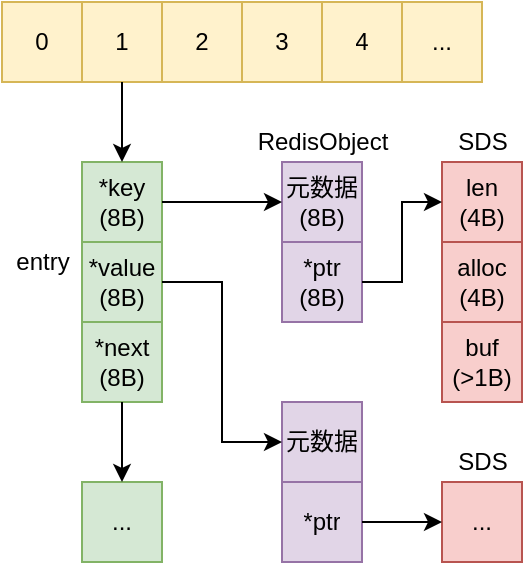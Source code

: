 <mxfile version="14.5.1" type="device"><diagram id="C5RBs43oDa-KdzZeNtuy" name="Page-1"><mxGraphModel dx="982" dy="574" grid="1" gridSize="10" guides="1" tooltips="1" connect="1" arrows="1" fold="1" page="1" pageScale="1" pageWidth="827" pageHeight="1169" math="0" shadow="0"><root><mxCell id="WIyWlLk6GJQsqaUBKTNV-0"/><mxCell id="WIyWlLk6GJQsqaUBKTNV-1" parent="WIyWlLk6GJQsqaUBKTNV-0"/><mxCell id="IldXduASX3W7yoKn8jcV-0" value="" style="shape=table;html=1;whiteSpace=wrap;startSize=0;container=1;collapsible=0;childLayout=tableLayout;fillColor=#fff2cc;strokeColor=#d6b656;" vertex="1" parent="WIyWlLk6GJQsqaUBKTNV-1"><mxGeometry x="200" y="160" width="240" height="40" as="geometry"/></mxCell><mxCell id="IldXduASX3W7yoKn8jcV-1" value="" style="shape=partialRectangle;html=1;whiteSpace=wrap;collapsible=0;dropTarget=0;pointerEvents=0;fillColor=none;top=0;left=0;bottom=0;right=0;points=[[0,0.5],[1,0.5]];portConstraint=eastwest;" vertex="1" parent="IldXduASX3W7yoKn8jcV-0"><mxGeometry width="240" height="40" as="geometry"/></mxCell><mxCell id="IldXduASX3W7yoKn8jcV-2" value="0" style="shape=partialRectangle;html=1;whiteSpace=wrap;connectable=0;overflow=hidden;fillColor=none;top=0;left=0;bottom=0;right=0;" vertex="1" parent="IldXduASX3W7yoKn8jcV-1"><mxGeometry width="40" height="40" as="geometry"/></mxCell><mxCell id="IldXduASX3W7yoKn8jcV-3" value="1" style="shape=partialRectangle;html=1;whiteSpace=wrap;connectable=0;overflow=hidden;fillColor=none;top=0;left=0;bottom=0;right=0;" vertex="1" parent="IldXduASX3W7yoKn8jcV-1"><mxGeometry x="40" width="40" height="40" as="geometry"/></mxCell><mxCell id="IldXduASX3W7yoKn8jcV-4" value="2" style="shape=partialRectangle;html=1;whiteSpace=wrap;connectable=0;overflow=hidden;fillColor=none;top=0;left=0;bottom=0;right=0;" vertex="1" parent="IldXduASX3W7yoKn8jcV-1"><mxGeometry x="80" width="40" height="40" as="geometry"/></mxCell><mxCell id="IldXduASX3W7yoKn8jcV-5" value="3" style="shape=partialRectangle;html=1;whiteSpace=wrap;connectable=0;overflow=hidden;fillColor=none;top=0;left=0;bottom=0;right=0;" vertex="1" parent="IldXduASX3W7yoKn8jcV-1"><mxGeometry x="120" width="40" height="40" as="geometry"/></mxCell><mxCell id="IldXduASX3W7yoKn8jcV-6" value="4" style="shape=partialRectangle;html=1;whiteSpace=wrap;connectable=0;overflow=hidden;fillColor=none;top=0;left=0;bottom=0;right=0;" vertex="1" parent="IldXduASX3W7yoKn8jcV-1"><mxGeometry x="160" width="40" height="40" as="geometry"/></mxCell><mxCell id="IldXduASX3W7yoKn8jcV-7" value="..." style="shape=partialRectangle;html=1;whiteSpace=wrap;connectable=0;overflow=hidden;fillColor=none;top=0;left=0;bottom=0;right=0;" vertex="1" parent="IldXduASX3W7yoKn8jcV-1"><mxGeometry x="200" width="40" height="40" as="geometry"/></mxCell><mxCell id="IldXduASX3W7yoKn8jcV-15" value="" style="shape=table;html=1;whiteSpace=wrap;startSize=0;container=1;collapsible=0;childLayout=tableLayout;fillColor=#d5e8d4;strokeColor=#82b366;" vertex="1" parent="WIyWlLk6GJQsqaUBKTNV-1"><mxGeometry x="240" y="240" width="40" height="120" as="geometry"/></mxCell><mxCell id="IldXduASX3W7yoKn8jcV-16" value="" style="shape=partialRectangle;html=1;whiteSpace=wrap;collapsible=0;dropTarget=0;pointerEvents=0;fillColor=none;top=0;left=0;bottom=0;right=0;points=[[0,0.5],[1,0.5]];portConstraint=eastwest;" vertex="1" parent="IldXduASX3W7yoKn8jcV-15"><mxGeometry width="40" height="40" as="geometry"/></mxCell><mxCell id="IldXduASX3W7yoKn8jcV-17" value="*key&lt;br&gt;(8B)" style="shape=partialRectangle;html=1;whiteSpace=wrap;connectable=0;overflow=hidden;fillColor=none;top=0;left=0;bottom=0;right=0;" vertex="1" parent="IldXduASX3W7yoKn8jcV-16"><mxGeometry width="40" height="40" as="geometry"/></mxCell><mxCell id="IldXduASX3W7yoKn8jcV-18" value="" style="shape=partialRectangle;html=1;whiteSpace=wrap;collapsible=0;dropTarget=0;pointerEvents=0;fillColor=none;top=0;left=0;bottom=0;right=0;points=[[0,0.5],[1,0.5]];portConstraint=eastwest;" vertex="1" parent="IldXduASX3W7yoKn8jcV-15"><mxGeometry y="40" width="40" height="40" as="geometry"/></mxCell><mxCell id="IldXduASX3W7yoKn8jcV-19" value="*value&lt;br&gt;(8B)" style="shape=partialRectangle;html=1;whiteSpace=wrap;connectable=0;overflow=hidden;fillColor=none;top=0;left=0;bottom=0;right=0;" vertex="1" parent="IldXduASX3W7yoKn8jcV-18"><mxGeometry width="40" height="40" as="geometry"/></mxCell><mxCell id="IldXduASX3W7yoKn8jcV-20" value="" style="shape=partialRectangle;html=1;whiteSpace=wrap;collapsible=0;dropTarget=0;pointerEvents=0;fillColor=none;top=0;left=0;bottom=0;right=0;points=[[0,0.5],[1,0.5]];portConstraint=eastwest;" vertex="1" parent="IldXduASX3W7yoKn8jcV-15"><mxGeometry y="80" width="40" height="40" as="geometry"/></mxCell><mxCell id="IldXduASX3W7yoKn8jcV-21" value="*next&lt;br&gt;(8B)" style="shape=partialRectangle;html=1;whiteSpace=wrap;connectable=0;overflow=hidden;fillColor=none;top=0;left=0;bottom=0;right=0;" vertex="1" parent="IldXduASX3W7yoKn8jcV-20"><mxGeometry width="40" height="40" as="geometry"/></mxCell><mxCell id="IldXduASX3W7yoKn8jcV-22" value="" style="shape=table;html=1;whiteSpace=wrap;startSize=0;container=1;collapsible=0;childLayout=tableLayout;fillColor=#d5e8d4;strokeColor=#82b366;" vertex="1" parent="WIyWlLk6GJQsqaUBKTNV-1"><mxGeometry x="240" y="400" width="40" height="40" as="geometry"/></mxCell><mxCell id="IldXduASX3W7yoKn8jcV-23" value="" style="shape=partialRectangle;html=1;whiteSpace=wrap;collapsible=0;dropTarget=0;pointerEvents=0;fillColor=none;top=0;left=0;bottom=0;right=0;points=[[0,0.5],[1,0.5]];portConstraint=eastwest;" vertex="1" parent="IldXduASX3W7yoKn8jcV-22"><mxGeometry width="40" height="40" as="geometry"/></mxCell><mxCell id="IldXduASX3W7yoKn8jcV-24" value="..." style="shape=partialRectangle;html=1;whiteSpace=wrap;connectable=0;overflow=hidden;fillColor=none;top=0;left=0;bottom=0;right=0;" vertex="1" parent="IldXduASX3W7yoKn8jcV-23"><mxGeometry width="40" height="40" as="geometry"/></mxCell><mxCell id="IldXduASX3W7yoKn8jcV-29" value="" style="endArrow=classic;html=1;exitX=0.5;exitY=1;exitDx=0;exitDy=0;exitPerimeter=0;" edge="1" parent="WIyWlLk6GJQsqaUBKTNV-1" source="IldXduASX3W7yoKn8jcV-20" target="IldXduASX3W7yoKn8jcV-23"><mxGeometry width="50" height="50" relative="1" as="geometry"><mxPoint x="420" y="330" as="sourcePoint"/><mxPoint x="470" y="280" as="targetPoint"/></mxGeometry></mxCell><mxCell id="IldXduASX3W7yoKn8jcV-30" value="" style="endArrow=classic;html=1;" edge="1" parent="WIyWlLk6GJQsqaUBKTNV-1" target="IldXduASX3W7yoKn8jcV-16"><mxGeometry width="50" height="50" relative="1" as="geometry"><mxPoint x="260" y="200" as="sourcePoint"/><mxPoint x="470" y="280" as="targetPoint"/></mxGeometry></mxCell><mxCell id="IldXduASX3W7yoKn8jcV-31" value="" style="shape=table;html=1;whiteSpace=wrap;startSize=0;container=1;collapsible=0;childLayout=tableLayout;fillColor=#e1d5e7;strokeColor=#9673a6;" vertex="1" parent="WIyWlLk6GJQsqaUBKTNV-1"><mxGeometry x="340" y="240" width="40" height="80" as="geometry"/></mxCell><mxCell id="IldXduASX3W7yoKn8jcV-32" value="" style="shape=partialRectangle;html=1;whiteSpace=wrap;collapsible=0;dropTarget=0;pointerEvents=0;fillColor=none;top=0;left=0;bottom=0;right=0;points=[[0,0.5],[1,0.5]];portConstraint=eastwest;" vertex="1" parent="IldXduASX3W7yoKn8jcV-31"><mxGeometry width="40" height="40" as="geometry"/></mxCell><mxCell id="IldXduASX3W7yoKn8jcV-33" value="元数据&lt;br&gt;(8B)" style="shape=partialRectangle;html=1;whiteSpace=wrap;connectable=0;overflow=hidden;fillColor=none;top=0;left=0;bottom=0;right=0;" vertex="1" parent="IldXduASX3W7yoKn8jcV-32"><mxGeometry width="40" height="40" as="geometry"/></mxCell><mxCell id="IldXduASX3W7yoKn8jcV-34" value="" style="shape=partialRectangle;html=1;whiteSpace=wrap;collapsible=0;dropTarget=0;pointerEvents=0;fillColor=none;top=0;left=0;bottom=0;right=0;points=[[0,0.5],[1,0.5]];portConstraint=eastwest;" vertex="1" parent="IldXduASX3W7yoKn8jcV-31"><mxGeometry y="40" width="40" height="40" as="geometry"/></mxCell><mxCell id="IldXduASX3W7yoKn8jcV-35" value="*ptr&lt;br&gt;(8B)" style="shape=partialRectangle;html=1;whiteSpace=wrap;connectable=0;overflow=hidden;fillColor=none;top=0;left=0;bottom=0;right=0;" vertex="1" parent="IldXduASX3W7yoKn8jcV-34"><mxGeometry width="40" height="40" as="geometry"/></mxCell><mxCell id="IldXduASX3W7yoKn8jcV-45" value="" style="shape=table;html=1;whiteSpace=wrap;startSize=0;container=1;collapsible=0;childLayout=tableLayout;fillColor=#e1d5e7;strokeColor=#9673a6;" vertex="1" parent="WIyWlLk6GJQsqaUBKTNV-1"><mxGeometry x="340" y="360" width="40" height="80" as="geometry"/></mxCell><mxCell id="IldXduASX3W7yoKn8jcV-46" value="" style="shape=partialRectangle;html=1;whiteSpace=wrap;collapsible=0;dropTarget=0;pointerEvents=0;fillColor=none;top=0;left=0;bottom=0;right=0;points=[[0,0.5],[1,0.5]];portConstraint=eastwest;" vertex="1" parent="IldXduASX3W7yoKn8jcV-45"><mxGeometry width="40" height="40" as="geometry"/></mxCell><mxCell id="IldXduASX3W7yoKn8jcV-47" value="元数据" style="shape=partialRectangle;html=1;whiteSpace=wrap;connectable=0;overflow=hidden;fillColor=none;top=0;left=0;bottom=0;right=0;" vertex="1" parent="IldXduASX3W7yoKn8jcV-46"><mxGeometry width="40" height="40" as="geometry"/></mxCell><mxCell id="IldXduASX3W7yoKn8jcV-48" value="" style="shape=partialRectangle;html=1;whiteSpace=wrap;collapsible=0;dropTarget=0;pointerEvents=0;fillColor=none;top=0;left=0;bottom=0;right=0;points=[[0,0.5],[1,0.5]];portConstraint=eastwest;" vertex="1" parent="IldXduASX3W7yoKn8jcV-45"><mxGeometry y="40" width="40" height="40" as="geometry"/></mxCell><mxCell id="IldXduASX3W7yoKn8jcV-49" value="*ptr" style="shape=partialRectangle;html=1;whiteSpace=wrap;connectable=0;overflow=hidden;fillColor=none;top=0;left=0;bottom=0;right=0;" vertex="1" parent="IldXduASX3W7yoKn8jcV-48"><mxGeometry width="40" height="40" as="geometry"/></mxCell><mxCell id="IldXduASX3W7yoKn8jcV-50" value="" style="endArrow=classic;html=1;exitX=1;exitY=0.5;exitDx=0;exitDy=0;entryX=0;entryY=0.5;entryDx=0;entryDy=0;" edge="1" parent="WIyWlLk6GJQsqaUBKTNV-1" source="IldXduASX3W7yoKn8jcV-16" target="IldXduASX3W7yoKn8jcV-32"><mxGeometry width="50" height="50" relative="1" as="geometry"><mxPoint x="270" y="210" as="sourcePoint"/><mxPoint x="270" y="250" as="targetPoint"/></mxGeometry></mxCell><mxCell id="IldXduASX3W7yoKn8jcV-52" value="entry" style="text;html=1;align=center;verticalAlign=middle;resizable=0;points=[];autosize=1;" vertex="1" parent="WIyWlLk6GJQsqaUBKTNV-1"><mxGeometry x="200" y="280" width="40" height="20" as="geometry"/></mxCell><mxCell id="IldXduASX3W7yoKn8jcV-53" value="RedisObject" style="text;html=1;align=center;verticalAlign=middle;resizable=0;points=[];autosize=1;" vertex="1" parent="WIyWlLk6GJQsqaUBKTNV-1"><mxGeometry x="320" y="220" width="80" height="20" as="geometry"/></mxCell><mxCell id="IldXduASX3W7yoKn8jcV-54" value="" style="shape=table;html=1;whiteSpace=wrap;startSize=0;container=1;collapsible=0;childLayout=tableLayout;fillColor=#f8cecc;strokeColor=#b85450;" vertex="1" parent="WIyWlLk6GJQsqaUBKTNV-1"><mxGeometry x="420" y="240" width="40" height="120" as="geometry"/></mxCell><mxCell id="IldXduASX3W7yoKn8jcV-55" value="" style="shape=partialRectangle;html=1;whiteSpace=wrap;collapsible=0;dropTarget=0;pointerEvents=0;fillColor=none;top=0;left=0;bottom=0;right=0;points=[[0,0.5],[1,0.5]];portConstraint=eastwest;" vertex="1" parent="IldXduASX3W7yoKn8jcV-54"><mxGeometry width="40" height="40" as="geometry"/></mxCell><mxCell id="IldXduASX3W7yoKn8jcV-56" value="len&lt;br&gt;(4B)" style="shape=partialRectangle;html=1;whiteSpace=wrap;connectable=0;overflow=hidden;fillColor=none;top=0;left=0;bottom=0;right=0;" vertex="1" parent="IldXduASX3W7yoKn8jcV-55"><mxGeometry width="40" height="40" as="geometry"/></mxCell><mxCell id="IldXduASX3W7yoKn8jcV-57" value="" style="shape=partialRectangle;html=1;whiteSpace=wrap;collapsible=0;dropTarget=0;pointerEvents=0;fillColor=none;top=0;left=0;bottom=0;right=0;points=[[0,0.5],[1,0.5]];portConstraint=eastwest;" vertex="1" parent="IldXduASX3W7yoKn8jcV-54"><mxGeometry y="40" width="40" height="40" as="geometry"/></mxCell><mxCell id="IldXduASX3W7yoKn8jcV-58" value="alloc&lt;br&gt;(4B)" style="shape=partialRectangle;html=1;whiteSpace=wrap;connectable=0;overflow=hidden;fillColor=none;top=0;left=0;bottom=0;right=0;" vertex="1" parent="IldXduASX3W7yoKn8jcV-57"><mxGeometry width="40" height="40" as="geometry"/></mxCell><mxCell id="IldXduASX3W7yoKn8jcV-59" value="" style="shape=partialRectangle;html=1;whiteSpace=wrap;collapsible=0;dropTarget=0;pointerEvents=0;fillColor=none;top=0;left=0;bottom=0;right=0;points=[[0,0.5],[1,0.5]];portConstraint=eastwest;" vertex="1" parent="IldXduASX3W7yoKn8jcV-54"><mxGeometry y="80" width="40" height="40" as="geometry"/></mxCell><mxCell id="IldXduASX3W7yoKn8jcV-60" value="buf&lt;br&gt;(&amp;gt;1B)" style="shape=partialRectangle;html=1;whiteSpace=wrap;connectable=0;overflow=hidden;fillColor=none;top=0;left=0;bottom=0;right=0;" vertex="1" parent="IldXduASX3W7yoKn8jcV-59"><mxGeometry width="40" height="40" as="geometry"/></mxCell><mxCell id="IldXduASX3W7yoKn8jcV-61" value="SDS" style="text;html=1;align=center;verticalAlign=middle;resizable=0;points=[];autosize=1;" vertex="1" parent="WIyWlLk6GJQsqaUBKTNV-1"><mxGeometry x="420" y="220" width="40" height="20" as="geometry"/></mxCell><mxCell id="IldXduASX3W7yoKn8jcV-62" value="" style="endArrow=classic;html=1;exitX=1;exitY=0.5;exitDx=0;exitDy=0;entryX=0;entryY=0.5;entryDx=0;entryDy=0;edgeStyle=orthogonalEdgeStyle;elbow=vertical;rounded=0;" edge="1" parent="WIyWlLk6GJQsqaUBKTNV-1" source="IldXduASX3W7yoKn8jcV-34" target="IldXduASX3W7yoKn8jcV-55"><mxGeometry width="50" height="50" relative="1" as="geometry"><mxPoint x="230" y="310" as="sourcePoint"/><mxPoint x="350" y="390" as="targetPoint"/></mxGeometry></mxCell><mxCell id="IldXduASX3W7yoKn8jcV-63" value="" style="endArrow=classic;html=1;exitX=1;exitY=0.5;exitDx=0;exitDy=0;entryX=0;entryY=0.5;entryDx=0;entryDy=0;edgeStyle=orthogonalEdgeStyle;elbow=vertical;rounded=0;" edge="1" parent="WIyWlLk6GJQsqaUBKTNV-1" source="IldXduASX3W7yoKn8jcV-18" target="IldXduASX3W7yoKn8jcV-46"><mxGeometry width="50" height="50" relative="1" as="geometry"><mxPoint x="450" y="310" as="sourcePoint"/><mxPoint x="490" y="270" as="targetPoint"/></mxGeometry></mxCell><mxCell id="IldXduASX3W7yoKn8jcV-64" value="" style="shape=table;html=1;whiteSpace=wrap;startSize=0;container=1;collapsible=0;childLayout=tableLayout;fillColor=#f8cecc;strokeColor=#b85450;" vertex="1" parent="WIyWlLk6GJQsqaUBKTNV-1"><mxGeometry x="420" y="400" width="40" height="40" as="geometry"/></mxCell><mxCell id="IldXduASX3W7yoKn8jcV-65" value="" style="shape=partialRectangle;html=1;whiteSpace=wrap;collapsible=0;dropTarget=0;pointerEvents=0;fillColor=none;top=0;left=0;bottom=0;right=0;points=[[0,0.5],[1,0.5]];portConstraint=eastwest;" vertex="1" parent="IldXduASX3W7yoKn8jcV-64"><mxGeometry width="40" height="40" as="geometry"/></mxCell><mxCell id="IldXduASX3W7yoKn8jcV-66" value="..." style="shape=partialRectangle;html=1;whiteSpace=wrap;connectable=0;overflow=hidden;fillColor=none;top=0;left=0;bottom=0;right=0;" vertex="1" parent="IldXduASX3W7yoKn8jcV-65"><mxGeometry width="40" height="40" as="geometry"/></mxCell><mxCell id="IldXduASX3W7yoKn8jcV-71" value="SDS" style="text;html=1;align=center;verticalAlign=middle;resizable=0;points=[];autosize=1;" vertex="1" parent="WIyWlLk6GJQsqaUBKTNV-1"><mxGeometry x="420" y="380" width="40" height="20" as="geometry"/></mxCell><mxCell id="IldXduASX3W7yoKn8jcV-72" value="" style="endArrow=classic;html=1;exitX=1;exitY=0.5;exitDx=0;exitDy=0;entryX=0;entryY=0.5;entryDx=0;entryDy=0;" edge="1" parent="WIyWlLk6GJQsqaUBKTNV-1" source="IldXduASX3W7yoKn8jcV-48" target="IldXduASX3W7yoKn8jcV-65"><mxGeometry width="50" height="50" relative="1" as="geometry"><mxPoint x="290" y="270" as="sourcePoint"/><mxPoint x="350" y="270" as="targetPoint"/></mxGeometry></mxCell></root></mxGraphModel></diagram></mxfile>